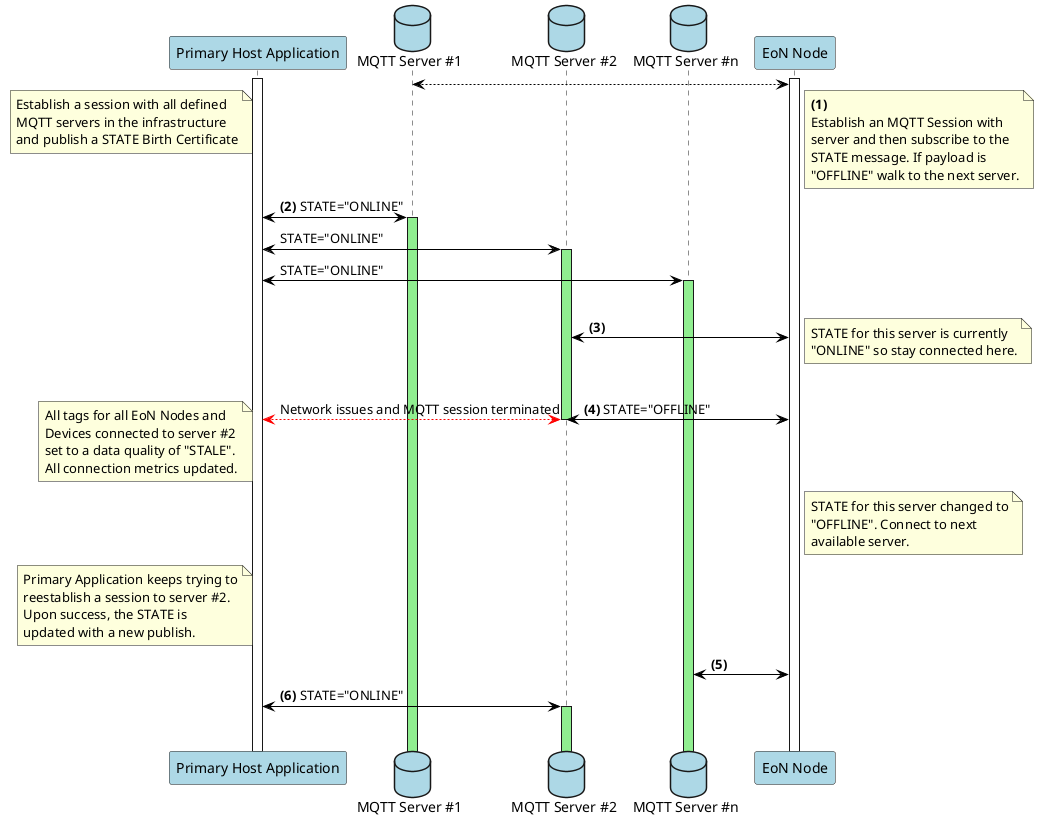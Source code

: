 @startuml
!pragma teoz true
participant "Primary Host Application" as PrimApp #lightblue
database "MQTT Server #1" as Server1 #lightblue
database "MQTT Server #2" as Server2 #lightblue
database "MQTT Server #n" as ServerN #lightblue
participant "EoN Node" as EoNNode #lightblue

activate PrimApp
activate EoNNode

note left of PrimApp
Establish a session with all defined
MQTT servers in the infrastructure
and publish a STATE Birth Certificate
end note

/note right of EoNNode
**(1)**
Establish an MQTT Session with 
server and then subscribe to the
STATE message. If payload is
"OFFLINE" walk to the next server.
end note

& Server1 <-[#Black]-> EoNNode 

PrimApp <-[#Black]> Server1 : **(2)** STATE="ONLINE"
activate Server1 #LightGreen

PrimApp <-[#Black]> Server2 : STATE="ONLINE"
activate Server2 #LightGreen

PrimApp <-[#Black]> ServerN : STATE="ONLINE"
activate ServerN #LightGreen

|||

Server2 <-[#Black]> EoNNode : **(3)**
note right 
STATE for this server is currently
"ONLINE" so stay connected here.
end note

Server2-[hidden]->Server2

PrimApp <-[#Red]-> Server2 : Network issues and MQTT session terminated
note left
All tags for all EoN Nodes and
Devices connected to server #2
set to a data quality of "STALE".
All connection metrics updated.
end note
deactivate Server2 #Red
& Server2 <-[#Black]> EoNNode : **(4)** STATE="OFFLINE"
/note right of EoNNode
STATE for this server changed to
"OFFLINE". Connect to next 
available server.
end note


note left of PrimApp
Primary Application keeps trying to
reestablish a session to server #2.
Upon success, the STATE is 
updated with a new publish.
end note

ServerN <-[#Black]> EoNNode : **(5)**
PrimApp <-[#Black]> Server2 : **(6)** STATE="ONLINE"
activate Server2 #LightGreen

PrimApp-[hidden]->PrimApp

@enduml
